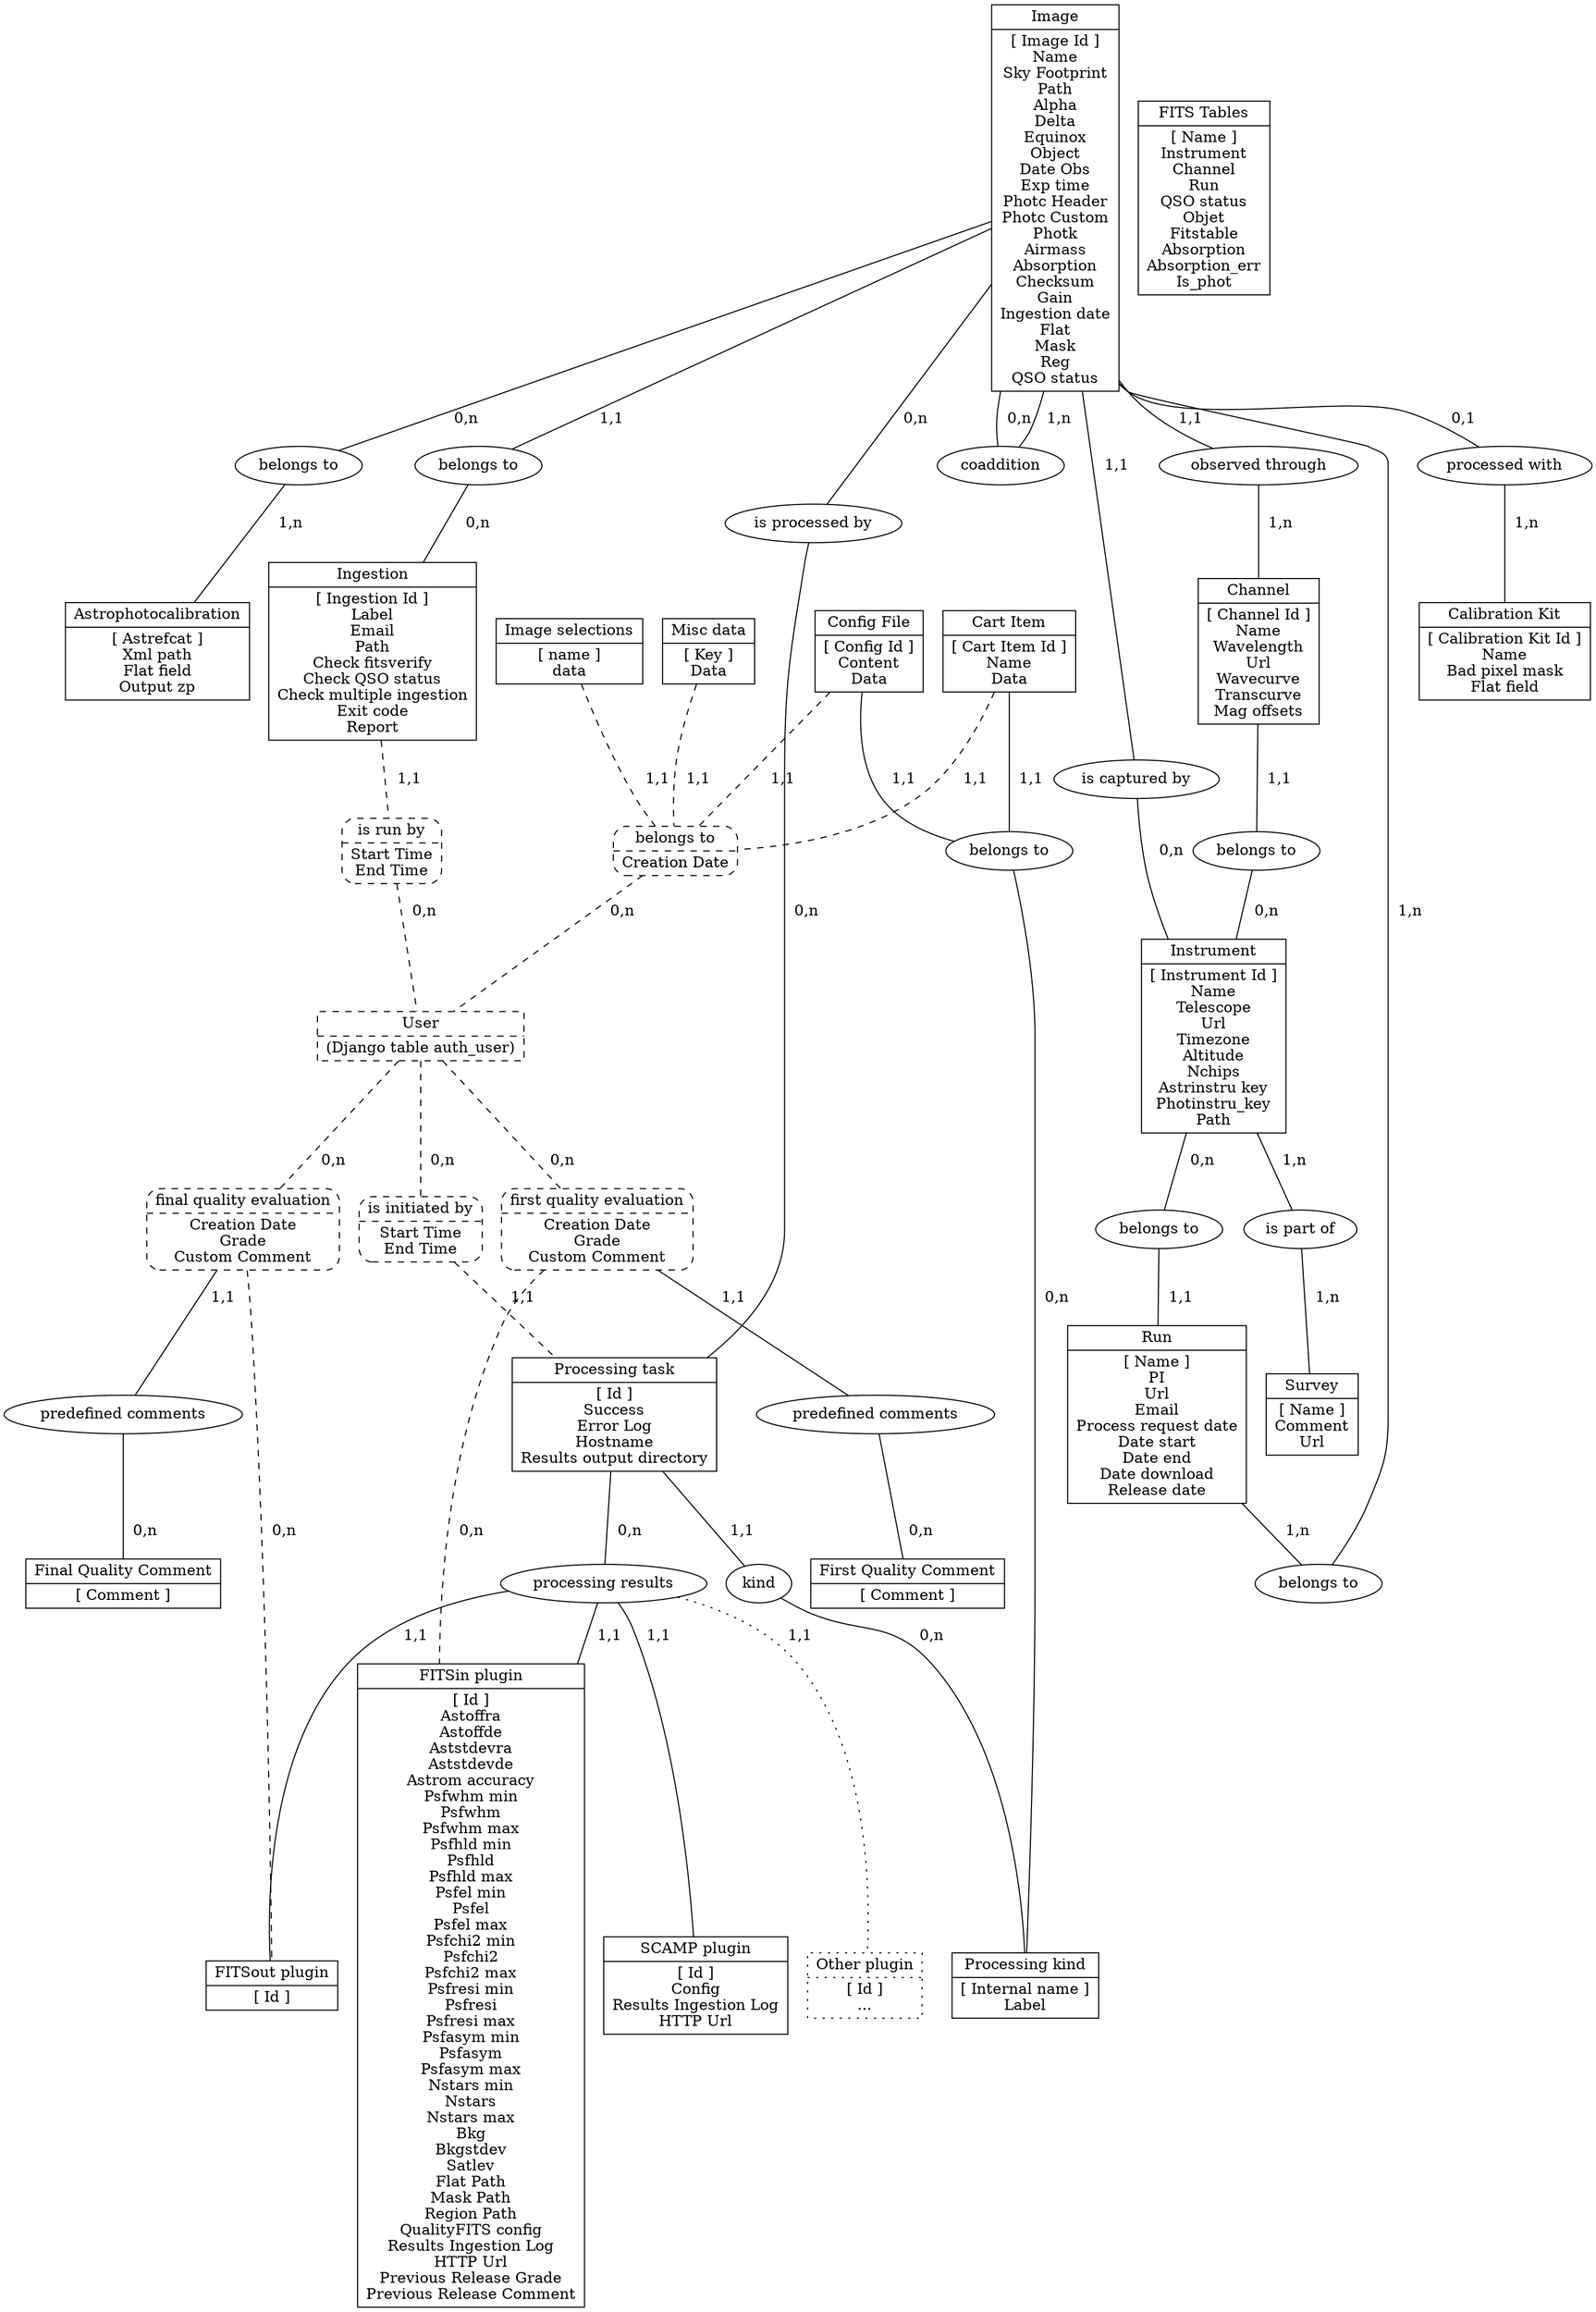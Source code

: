 /*
 * Youpi's MCD graph
 *
 */
graph mcd { 
	labeldistance = 40.0;
	/* node [style=rounded] */

	/* Entities */
	node [shape=record];
	astro [label="{ Astrophotocalibration | [ Astrefcat ]\nXml path\nFlat field\nOutput zp }"];
	calib [label="{ Calibration Kit | [ Calibration Kit Id ]\nName\nBad pixel mask\nFlat field }"];
	cartitem [label="{ Cart Item | [ Cart Item Id ]\nName\nData }"];
	channel [label="{ Channel | [ Channel Id ]\nName\nWavelength\nUrl\nWavecurve\nTranscurve\nMag offsets }"];
	configfile [label="{ Config File | [ Config Id ]\nContent\nData }"];
	fitstables [label="{ FITS Tables | [ Name ]\nInstrument\nChannel\nRun\nQSO status\nObjet\nFitstable\nAbsorption\nAbsorption_err\nIs_phot }"];
	image [label="{ Image | [ Image Id ]\nName\nSky Footprint\nPath\nAlpha\nDelta\nEquinox\nObject\nDate Obs\nExp time\nPhotc Header\nPhotc Custom\nPhotk\nAirmass\nAbsorption\nChecksum\nGain\nIngestion date\nFlat\nMask\nReg\nQSO status }"];
	imageselections [label="{ Image selections | [ name ]\ndata }"];
	ingestion [label="{ Ingestion | [ Ingestion Id ]\nLabel\nEmail\nPath\nCheck fitsverify\nCheck QSO status\nCheck multiple ingestion\nExit code\nReport }"];
	instrument [label="{ Instrument | [ Instrument Id ]\nName\nTelescope\nUrl\nTimezone\nAltitude\nNchips\nAstrinstru key\nPhotinstru_key\nPath }"];
	miscdata [label="{ Misc data | [ Key ]\nData }"];
	run [label="{ Run | [ Name ]\nPI\nUrl\nEmail\nProcess request date\nDate start\nDate end\nDate download\nRelease date }"];
	survey [label="{ Survey | [ Name ]\nComment\nUrl}"];
	authuser [label="{ User | (Django table auth_user) }", style=dashed];
	task [label="{ Processing task | [ Id ]\nSuccess\nError Log\nHostname\nResults output directory }"];
	processingkind [label="{ Processing kind | [ Internal name ]\nLabel }"];
	pluginfitsin [label="{ FITSin plugin | [ Id ]\nAstoffra\nAstoffde\nAststdevra\nAststdevde\nAstrom accuracy\nPsfwhm min\nPsfwhm\nPsfwhm max\nPsfhld min\nPsfhld\nPsfhld max\nPsfel min\nPsfel\nPsfel max\nPsfchi2 min\nPsfchi2\nPsfchi2 max\nPsfresi min\nPsfresi\nPsfresi max\nPsfasym min\nPsfasym\nPsfasym max\nNstars min\nNstars\nNstars max\nBkg\nBkgstdev\nSatlev\nFlat Path\nMask Path\nRegion Path\nQualityFITS config\nResults Ingestion Log\nHTTP Url\nPrevious Release Grade\nPrevious Release Comment }"];
	pluginfitsout [label="{ FITSout plugin | [ Id ] }"];
	pluginscamp [label="{ SCAMP plugin | [ Id ]\nConfig\nResults Ingestion Log\nHTTP Url\n }"];
	pluginother [label="{ Other plugin | [ Id ]\n... }",style=dotted];
	firstqcomment [label="{ First Quality Comment | [ Comment ]}"];
	finalqcomment [label="{ Final Quality Comment | [ Comment ]}"];

	/* Relations */
	node [shape=ellipse];
	node4 [label="belongs to"];
	node5 [label="belongs to"];
	node6 [label="is part of"];
	node7 [label="belongs to"];
	node8 [label="belongs to"];
	node10 [label="coaddition"];
	node11 [label="belongs to"];
	node12 [label="observed through"];
	node13 [label="processed with"];
	node14 [label="is captured by"];
	node15 [label="{ is run by | Start Time\nEnd Time}", style=dashed, shape=Mrecord];
	node17 [label="is processed by"];
	node18 [label="{ is initiated by | Start Time\nEnd Time}", style=dashed, shape=Mrecord];
	node19 [label="kind"];
	node21 [label="belongs to"];
	node22 [label="{ belongs to | Creation Date}", style=dashed, shape=Mrecord];
	node23 [label="processing results"];
	node24 [label="{ first quality evaluation | Creation Date\nGrade\nCustom Comment }", style=dashed, shape=Mrecord];
	node25 [label="{ final quality evaluation | Creation Date\nGrade\nCustom Comment }", style=dashed, shape=Mrecord];
	node26 [label="predefined comments"];
	node27 [label="predefined comments"];

	/* Links */
	run -- node4 [label="  1,n"];
	node4 -- image [label="  1,n"]; 

	instrument -- node5 [label="  0,n"]; 
	node5 -- run [label="  1,1"]; 

	instrument -- node6 [label="  1,n"];
	node6 -- survey [label="  1,n"];

	image -- node7 [label="  1,1"];
	node7 -- ingestion [label="  0,n"];

	channel -- node8 [label="  1,1"];
	node8 -- instrument [label="  0,n"];

	image -- node10 [label="  0,n"];
	node10 -- image [label="  1,n"];

	image -- node11 [label="  0,n"];
	node11 -- astro [label="  1,n"];

	image -- node12 [label="  1,1"];
	node12 -- channel [label="  1,n"];

	image -- node13 [label="  0,1"];
	node13 -- calib [label="  1,n"];

	task -- node23 [label="  0,n"];
	node23 -- pluginfitsin [label="  1,1"];
	node23 -- pluginfitsout [label="  1,1"];
	node23 -- pluginscamp [label="  1,1"];
	node23 -- pluginother [label="  1,1", style=dotted];

	image -- node14 [label="  1,1"];
	node14 -- instrument [label="  0,n"];

	ingestion -- node15 [label="  1,1", style=dashed];
	node15 -- authuser [label="  0,n", style=dashed];

	cartitem -- node22 [label="  1,1", style=dashed];
	cartitem -- node21 [label="  1,1"];

	image -- node17 [label="  0,n"];
	node17 -- task [label="  0,n"];

	authuser -- node18 [label="  0,n", style=dashed];
	node18 -- task [label="  1,1", style=dashed];

	task -- node19 [label="  1,1"];
	node19 -- processingkind [label="  0,n"];

	configfile -- node21 [label="  1,1"];
	node21 -- processingkind [label="  0,n"];

	configfile -- node22 [label="  1,1", style=dashed];
	imageselections -- node22 [label="  1,1", style=dashed];
	miscdata -- node22 [label="  1,1", style=dashed];
	node22 -- authuser [label="  0,n", style=dashed];

	authuser -- node24 [label="  0,n", style=dashed];
	node24 -- pluginfitsin [label="  0,n", style=dashed];

	authuser -- node25 [label="  0,n", style=dashed];
	node25 -- pluginfitsout [label="  0,n", style=dashed];

	node24 -- node26 [label="  1,1"];
	node26 -- firstqcomment [label="  0,n"];

	node25 -- node27 [label="  1,1"];
	node27 -- finalqcomment [label="  0,n"];

} 
